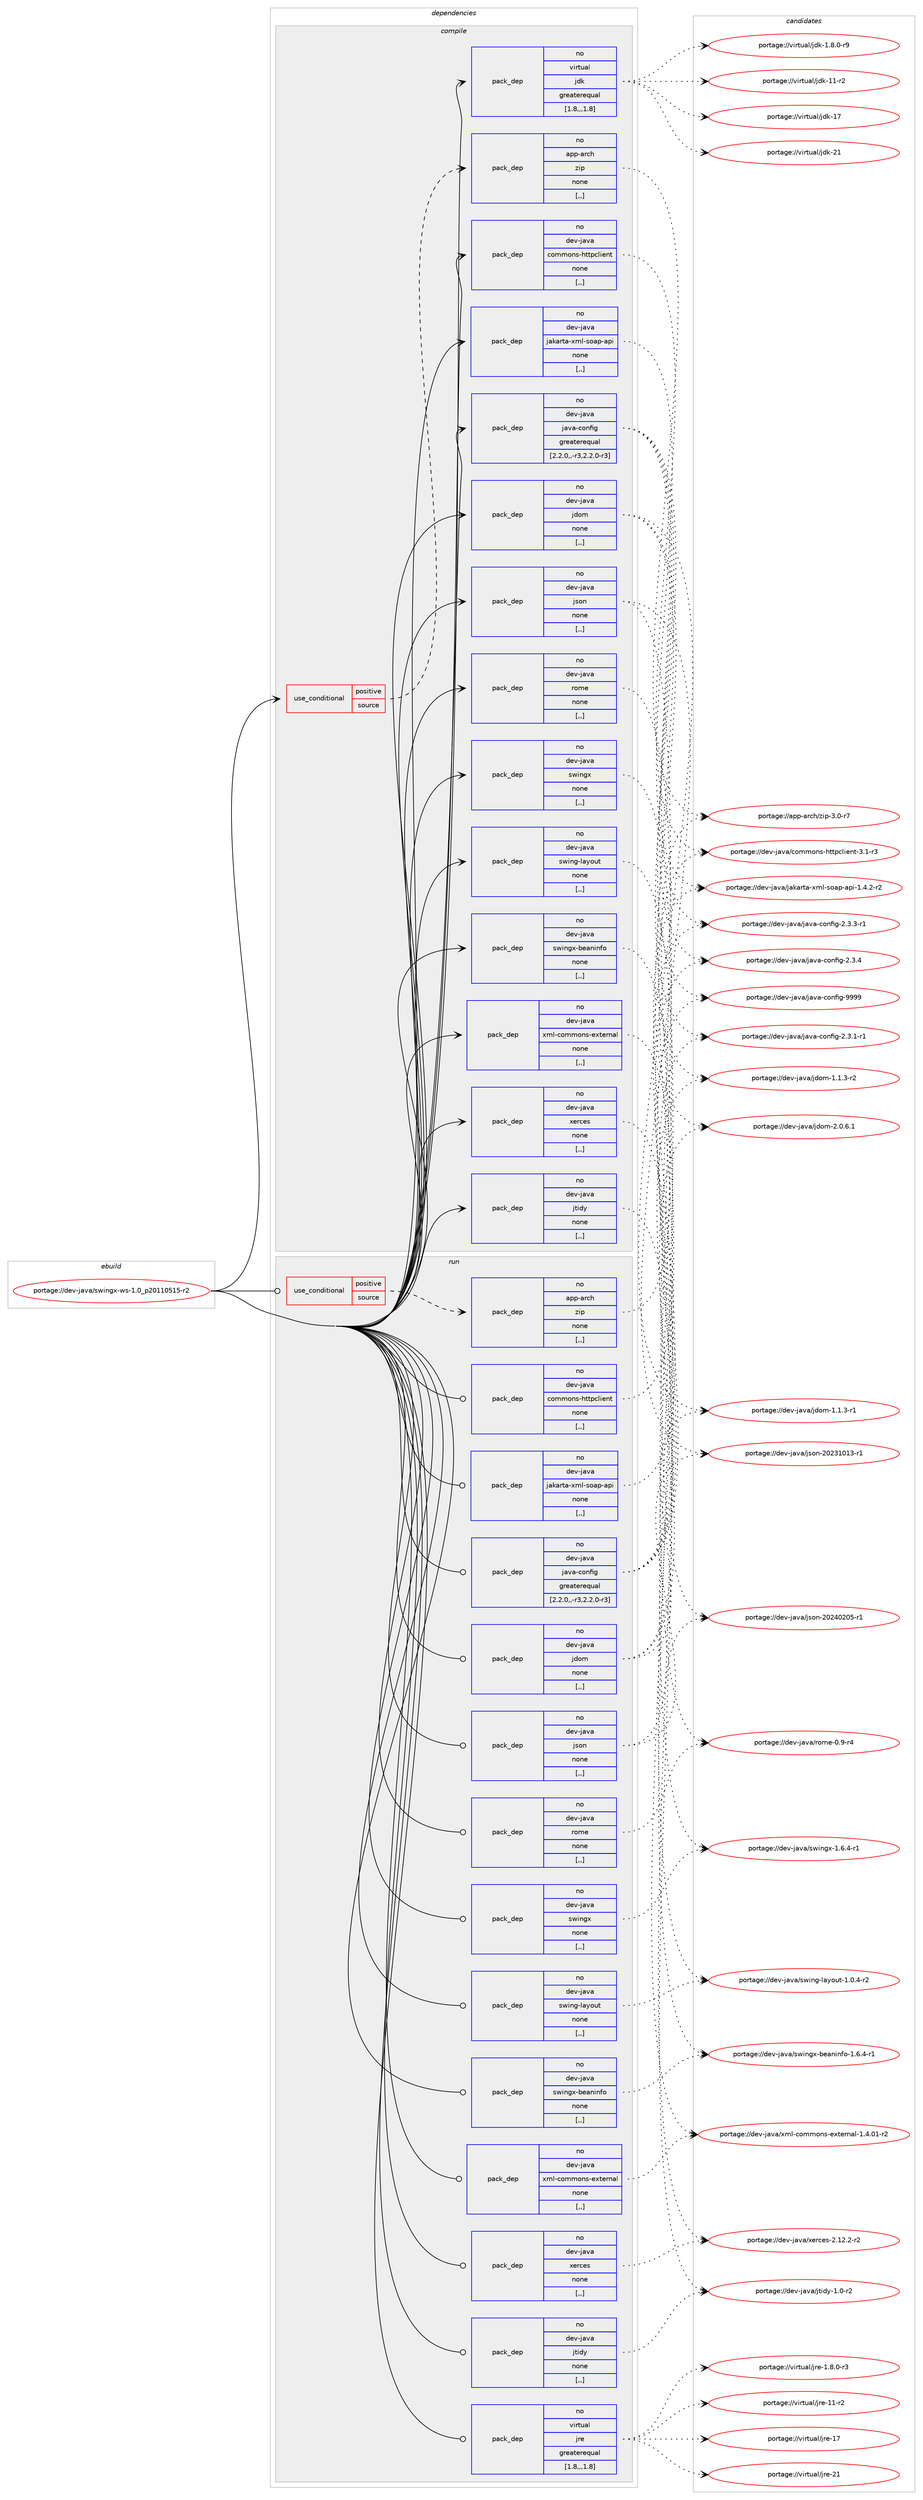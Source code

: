 digraph prolog {

# *************
# Graph options
# *************

newrank=true;
concentrate=true;
compound=true;
graph [rankdir=LR,fontname=Helvetica,fontsize=10,ranksep=1.5];#, ranksep=2.5, nodesep=0.2];
edge  [arrowhead=vee];
node  [fontname=Helvetica,fontsize=10];

# **********
# The ebuild
# **********

subgraph cluster_leftcol {
color=gray;
rank=same;
label=<<i>ebuild</i>>;
id [label="portage://dev-java/swingx-ws-1.0_p20110515-r2", color=red, width=4, href="../dev-java/swingx-ws-1.0_p20110515-r2.svg"];
}

# ****************
# The dependencies
# ****************

subgraph cluster_midcol {
color=gray;
label=<<i>dependencies</i>>;
subgraph cluster_compile {
fillcolor="#eeeeee";
style=filled;
label=<<i>compile</i>>;
subgraph cond21867 {
dependency95129 [label=<<TABLE BORDER="0" CELLBORDER="1" CELLSPACING="0" CELLPADDING="4"><TR><TD ROWSPAN="3" CELLPADDING="10">use_conditional</TD></TR><TR><TD>positive</TD></TR><TR><TD>source</TD></TR></TABLE>>, shape=none, color=red];
subgraph pack72230 {
dependency95130 [label=<<TABLE BORDER="0" CELLBORDER="1" CELLSPACING="0" CELLPADDING="4" WIDTH="220"><TR><TD ROWSPAN="6" CELLPADDING="30">pack_dep</TD></TR><TR><TD WIDTH="110">no</TD></TR><TR><TD>app-arch</TD></TR><TR><TD>zip</TD></TR><TR><TD>none</TD></TR><TR><TD>[,,]</TD></TR></TABLE>>, shape=none, color=blue];
}
dependency95129:e -> dependency95130:w [weight=20,style="dashed",arrowhead="vee"];
}
id:e -> dependency95129:w [weight=20,style="solid",arrowhead="vee"];
subgraph pack72231 {
dependency95131 [label=<<TABLE BORDER="0" CELLBORDER="1" CELLSPACING="0" CELLPADDING="4" WIDTH="220"><TR><TD ROWSPAN="6" CELLPADDING="30">pack_dep</TD></TR><TR><TD WIDTH="110">no</TD></TR><TR><TD>dev-java</TD></TR><TR><TD>commons-httpclient</TD></TR><TR><TD>none</TD></TR><TR><TD>[,,]</TD></TR></TABLE>>, shape=none, color=blue];
}
id:e -> dependency95131:w [weight=20,style="solid",arrowhead="vee"];
subgraph pack72232 {
dependency95132 [label=<<TABLE BORDER="0" CELLBORDER="1" CELLSPACING="0" CELLPADDING="4" WIDTH="220"><TR><TD ROWSPAN="6" CELLPADDING="30">pack_dep</TD></TR><TR><TD WIDTH="110">no</TD></TR><TR><TD>dev-java</TD></TR><TR><TD>jakarta-xml-soap-api</TD></TR><TR><TD>none</TD></TR><TR><TD>[,,]</TD></TR></TABLE>>, shape=none, color=blue];
}
id:e -> dependency95132:w [weight=20,style="solid",arrowhead="vee"];
subgraph pack72233 {
dependency95133 [label=<<TABLE BORDER="0" CELLBORDER="1" CELLSPACING="0" CELLPADDING="4" WIDTH="220"><TR><TD ROWSPAN="6" CELLPADDING="30">pack_dep</TD></TR><TR><TD WIDTH="110">no</TD></TR><TR><TD>dev-java</TD></TR><TR><TD>java-config</TD></TR><TR><TD>greaterequal</TD></TR><TR><TD>[2.2.0,,-r3,2.2.0-r3]</TD></TR></TABLE>>, shape=none, color=blue];
}
id:e -> dependency95133:w [weight=20,style="solid",arrowhead="vee"];
subgraph pack72234 {
dependency95134 [label=<<TABLE BORDER="0" CELLBORDER="1" CELLSPACING="0" CELLPADDING="4" WIDTH="220"><TR><TD ROWSPAN="6" CELLPADDING="30">pack_dep</TD></TR><TR><TD WIDTH="110">no</TD></TR><TR><TD>dev-java</TD></TR><TR><TD>jdom</TD></TR><TR><TD>none</TD></TR><TR><TD>[,,]</TD></TR></TABLE>>, shape=none, color=blue];
}
id:e -> dependency95134:w [weight=20,style="solid",arrowhead="vee"];
subgraph pack72235 {
dependency95135 [label=<<TABLE BORDER="0" CELLBORDER="1" CELLSPACING="0" CELLPADDING="4" WIDTH="220"><TR><TD ROWSPAN="6" CELLPADDING="30">pack_dep</TD></TR><TR><TD WIDTH="110">no</TD></TR><TR><TD>dev-java</TD></TR><TR><TD>json</TD></TR><TR><TD>none</TD></TR><TR><TD>[,,]</TD></TR></TABLE>>, shape=none, color=blue];
}
id:e -> dependency95135:w [weight=20,style="solid",arrowhead="vee"];
subgraph pack72236 {
dependency95136 [label=<<TABLE BORDER="0" CELLBORDER="1" CELLSPACING="0" CELLPADDING="4" WIDTH="220"><TR><TD ROWSPAN="6" CELLPADDING="30">pack_dep</TD></TR><TR><TD WIDTH="110">no</TD></TR><TR><TD>dev-java</TD></TR><TR><TD>jtidy</TD></TR><TR><TD>none</TD></TR><TR><TD>[,,]</TD></TR></TABLE>>, shape=none, color=blue];
}
id:e -> dependency95136:w [weight=20,style="solid",arrowhead="vee"];
subgraph pack72237 {
dependency95137 [label=<<TABLE BORDER="0" CELLBORDER="1" CELLSPACING="0" CELLPADDING="4" WIDTH="220"><TR><TD ROWSPAN="6" CELLPADDING="30">pack_dep</TD></TR><TR><TD WIDTH="110">no</TD></TR><TR><TD>dev-java</TD></TR><TR><TD>rome</TD></TR><TR><TD>none</TD></TR><TR><TD>[,,]</TD></TR></TABLE>>, shape=none, color=blue];
}
id:e -> dependency95137:w [weight=20,style="solid",arrowhead="vee"];
subgraph pack72238 {
dependency95138 [label=<<TABLE BORDER="0" CELLBORDER="1" CELLSPACING="0" CELLPADDING="4" WIDTH="220"><TR><TD ROWSPAN="6" CELLPADDING="30">pack_dep</TD></TR><TR><TD WIDTH="110">no</TD></TR><TR><TD>dev-java</TD></TR><TR><TD>swing-layout</TD></TR><TR><TD>none</TD></TR><TR><TD>[,,]</TD></TR></TABLE>>, shape=none, color=blue];
}
id:e -> dependency95138:w [weight=20,style="solid",arrowhead="vee"];
subgraph pack72239 {
dependency95139 [label=<<TABLE BORDER="0" CELLBORDER="1" CELLSPACING="0" CELLPADDING="4" WIDTH="220"><TR><TD ROWSPAN="6" CELLPADDING="30">pack_dep</TD></TR><TR><TD WIDTH="110">no</TD></TR><TR><TD>dev-java</TD></TR><TR><TD>swingx</TD></TR><TR><TD>none</TD></TR><TR><TD>[,,]</TD></TR></TABLE>>, shape=none, color=blue];
}
id:e -> dependency95139:w [weight=20,style="solid",arrowhead="vee"];
subgraph pack72240 {
dependency95140 [label=<<TABLE BORDER="0" CELLBORDER="1" CELLSPACING="0" CELLPADDING="4" WIDTH="220"><TR><TD ROWSPAN="6" CELLPADDING="30">pack_dep</TD></TR><TR><TD WIDTH="110">no</TD></TR><TR><TD>dev-java</TD></TR><TR><TD>swingx-beaninfo</TD></TR><TR><TD>none</TD></TR><TR><TD>[,,]</TD></TR></TABLE>>, shape=none, color=blue];
}
id:e -> dependency95140:w [weight=20,style="solid",arrowhead="vee"];
subgraph pack72241 {
dependency95141 [label=<<TABLE BORDER="0" CELLBORDER="1" CELLSPACING="0" CELLPADDING="4" WIDTH="220"><TR><TD ROWSPAN="6" CELLPADDING="30">pack_dep</TD></TR><TR><TD WIDTH="110">no</TD></TR><TR><TD>dev-java</TD></TR><TR><TD>xerces</TD></TR><TR><TD>none</TD></TR><TR><TD>[,,]</TD></TR></TABLE>>, shape=none, color=blue];
}
id:e -> dependency95141:w [weight=20,style="solid",arrowhead="vee"];
subgraph pack72242 {
dependency95142 [label=<<TABLE BORDER="0" CELLBORDER="1" CELLSPACING="0" CELLPADDING="4" WIDTH="220"><TR><TD ROWSPAN="6" CELLPADDING="30">pack_dep</TD></TR><TR><TD WIDTH="110">no</TD></TR><TR><TD>dev-java</TD></TR><TR><TD>xml-commons-external</TD></TR><TR><TD>none</TD></TR><TR><TD>[,,]</TD></TR></TABLE>>, shape=none, color=blue];
}
id:e -> dependency95142:w [weight=20,style="solid",arrowhead="vee"];
subgraph pack72243 {
dependency95143 [label=<<TABLE BORDER="0" CELLBORDER="1" CELLSPACING="0" CELLPADDING="4" WIDTH="220"><TR><TD ROWSPAN="6" CELLPADDING="30">pack_dep</TD></TR><TR><TD WIDTH="110">no</TD></TR><TR><TD>virtual</TD></TR><TR><TD>jdk</TD></TR><TR><TD>greaterequal</TD></TR><TR><TD>[1.8,,,1.8]</TD></TR></TABLE>>, shape=none, color=blue];
}
id:e -> dependency95143:w [weight=20,style="solid",arrowhead="vee"];
}
subgraph cluster_compileandrun {
fillcolor="#eeeeee";
style=filled;
label=<<i>compile and run</i>>;
}
subgraph cluster_run {
fillcolor="#eeeeee";
style=filled;
label=<<i>run</i>>;
subgraph cond21868 {
dependency95144 [label=<<TABLE BORDER="0" CELLBORDER="1" CELLSPACING="0" CELLPADDING="4"><TR><TD ROWSPAN="3" CELLPADDING="10">use_conditional</TD></TR><TR><TD>positive</TD></TR><TR><TD>source</TD></TR></TABLE>>, shape=none, color=red];
subgraph pack72244 {
dependency95145 [label=<<TABLE BORDER="0" CELLBORDER="1" CELLSPACING="0" CELLPADDING="4" WIDTH="220"><TR><TD ROWSPAN="6" CELLPADDING="30">pack_dep</TD></TR><TR><TD WIDTH="110">no</TD></TR><TR><TD>app-arch</TD></TR><TR><TD>zip</TD></TR><TR><TD>none</TD></TR><TR><TD>[,,]</TD></TR></TABLE>>, shape=none, color=blue];
}
dependency95144:e -> dependency95145:w [weight=20,style="dashed",arrowhead="vee"];
}
id:e -> dependency95144:w [weight=20,style="solid",arrowhead="odot"];
subgraph pack72245 {
dependency95146 [label=<<TABLE BORDER="0" CELLBORDER="1" CELLSPACING="0" CELLPADDING="4" WIDTH="220"><TR><TD ROWSPAN="6" CELLPADDING="30">pack_dep</TD></TR><TR><TD WIDTH="110">no</TD></TR><TR><TD>dev-java</TD></TR><TR><TD>commons-httpclient</TD></TR><TR><TD>none</TD></TR><TR><TD>[,,]</TD></TR></TABLE>>, shape=none, color=blue];
}
id:e -> dependency95146:w [weight=20,style="solid",arrowhead="odot"];
subgraph pack72246 {
dependency95147 [label=<<TABLE BORDER="0" CELLBORDER="1" CELLSPACING="0" CELLPADDING="4" WIDTH="220"><TR><TD ROWSPAN="6" CELLPADDING="30">pack_dep</TD></TR><TR><TD WIDTH="110">no</TD></TR><TR><TD>dev-java</TD></TR><TR><TD>jakarta-xml-soap-api</TD></TR><TR><TD>none</TD></TR><TR><TD>[,,]</TD></TR></TABLE>>, shape=none, color=blue];
}
id:e -> dependency95147:w [weight=20,style="solid",arrowhead="odot"];
subgraph pack72247 {
dependency95148 [label=<<TABLE BORDER="0" CELLBORDER="1" CELLSPACING="0" CELLPADDING="4" WIDTH="220"><TR><TD ROWSPAN="6" CELLPADDING="30">pack_dep</TD></TR><TR><TD WIDTH="110">no</TD></TR><TR><TD>dev-java</TD></TR><TR><TD>java-config</TD></TR><TR><TD>greaterequal</TD></TR><TR><TD>[2.2.0,,-r3,2.2.0-r3]</TD></TR></TABLE>>, shape=none, color=blue];
}
id:e -> dependency95148:w [weight=20,style="solid",arrowhead="odot"];
subgraph pack72248 {
dependency95149 [label=<<TABLE BORDER="0" CELLBORDER="1" CELLSPACING="0" CELLPADDING="4" WIDTH="220"><TR><TD ROWSPAN="6" CELLPADDING="30">pack_dep</TD></TR><TR><TD WIDTH="110">no</TD></TR><TR><TD>dev-java</TD></TR><TR><TD>jdom</TD></TR><TR><TD>none</TD></TR><TR><TD>[,,]</TD></TR></TABLE>>, shape=none, color=blue];
}
id:e -> dependency95149:w [weight=20,style="solid",arrowhead="odot"];
subgraph pack72249 {
dependency95150 [label=<<TABLE BORDER="0" CELLBORDER="1" CELLSPACING="0" CELLPADDING="4" WIDTH="220"><TR><TD ROWSPAN="6" CELLPADDING="30">pack_dep</TD></TR><TR><TD WIDTH="110">no</TD></TR><TR><TD>dev-java</TD></TR><TR><TD>json</TD></TR><TR><TD>none</TD></TR><TR><TD>[,,]</TD></TR></TABLE>>, shape=none, color=blue];
}
id:e -> dependency95150:w [weight=20,style="solid",arrowhead="odot"];
subgraph pack72250 {
dependency95151 [label=<<TABLE BORDER="0" CELLBORDER="1" CELLSPACING="0" CELLPADDING="4" WIDTH="220"><TR><TD ROWSPAN="6" CELLPADDING="30">pack_dep</TD></TR><TR><TD WIDTH="110">no</TD></TR><TR><TD>dev-java</TD></TR><TR><TD>jtidy</TD></TR><TR><TD>none</TD></TR><TR><TD>[,,]</TD></TR></TABLE>>, shape=none, color=blue];
}
id:e -> dependency95151:w [weight=20,style="solid",arrowhead="odot"];
subgraph pack72251 {
dependency95152 [label=<<TABLE BORDER="0" CELLBORDER="1" CELLSPACING="0" CELLPADDING="4" WIDTH="220"><TR><TD ROWSPAN="6" CELLPADDING="30">pack_dep</TD></TR><TR><TD WIDTH="110">no</TD></TR><TR><TD>dev-java</TD></TR><TR><TD>rome</TD></TR><TR><TD>none</TD></TR><TR><TD>[,,]</TD></TR></TABLE>>, shape=none, color=blue];
}
id:e -> dependency95152:w [weight=20,style="solid",arrowhead="odot"];
subgraph pack72252 {
dependency95153 [label=<<TABLE BORDER="0" CELLBORDER="1" CELLSPACING="0" CELLPADDING="4" WIDTH="220"><TR><TD ROWSPAN="6" CELLPADDING="30">pack_dep</TD></TR><TR><TD WIDTH="110">no</TD></TR><TR><TD>dev-java</TD></TR><TR><TD>swing-layout</TD></TR><TR><TD>none</TD></TR><TR><TD>[,,]</TD></TR></TABLE>>, shape=none, color=blue];
}
id:e -> dependency95153:w [weight=20,style="solid",arrowhead="odot"];
subgraph pack72253 {
dependency95154 [label=<<TABLE BORDER="0" CELLBORDER="1" CELLSPACING="0" CELLPADDING="4" WIDTH="220"><TR><TD ROWSPAN="6" CELLPADDING="30">pack_dep</TD></TR><TR><TD WIDTH="110">no</TD></TR><TR><TD>dev-java</TD></TR><TR><TD>swingx</TD></TR><TR><TD>none</TD></TR><TR><TD>[,,]</TD></TR></TABLE>>, shape=none, color=blue];
}
id:e -> dependency95154:w [weight=20,style="solid",arrowhead="odot"];
subgraph pack72254 {
dependency95155 [label=<<TABLE BORDER="0" CELLBORDER="1" CELLSPACING="0" CELLPADDING="4" WIDTH="220"><TR><TD ROWSPAN="6" CELLPADDING="30">pack_dep</TD></TR><TR><TD WIDTH="110">no</TD></TR><TR><TD>dev-java</TD></TR><TR><TD>swingx-beaninfo</TD></TR><TR><TD>none</TD></TR><TR><TD>[,,]</TD></TR></TABLE>>, shape=none, color=blue];
}
id:e -> dependency95155:w [weight=20,style="solid",arrowhead="odot"];
subgraph pack72255 {
dependency95156 [label=<<TABLE BORDER="0" CELLBORDER="1" CELLSPACING="0" CELLPADDING="4" WIDTH="220"><TR><TD ROWSPAN="6" CELLPADDING="30">pack_dep</TD></TR><TR><TD WIDTH="110">no</TD></TR><TR><TD>dev-java</TD></TR><TR><TD>xerces</TD></TR><TR><TD>none</TD></TR><TR><TD>[,,]</TD></TR></TABLE>>, shape=none, color=blue];
}
id:e -> dependency95156:w [weight=20,style="solid",arrowhead="odot"];
subgraph pack72256 {
dependency95157 [label=<<TABLE BORDER="0" CELLBORDER="1" CELLSPACING="0" CELLPADDING="4" WIDTH="220"><TR><TD ROWSPAN="6" CELLPADDING="30">pack_dep</TD></TR><TR><TD WIDTH="110">no</TD></TR><TR><TD>dev-java</TD></TR><TR><TD>xml-commons-external</TD></TR><TR><TD>none</TD></TR><TR><TD>[,,]</TD></TR></TABLE>>, shape=none, color=blue];
}
id:e -> dependency95157:w [weight=20,style="solid",arrowhead="odot"];
subgraph pack72257 {
dependency95158 [label=<<TABLE BORDER="0" CELLBORDER="1" CELLSPACING="0" CELLPADDING="4" WIDTH="220"><TR><TD ROWSPAN="6" CELLPADDING="30">pack_dep</TD></TR><TR><TD WIDTH="110">no</TD></TR><TR><TD>virtual</TD></TR><TR><TD>jre</TD></TR><TR><TD>greaterequal</TD></TR><TR><TD>[1.8,,,1.8]</TD></TR></TABLE>>, shape=none, color=blue];
}
id:e -> dependency95158:w [weight=20,style="solid",arrowhead="odot"];
}
}

# **************
# The candidates
# **************

subgraph cluster_choices {
rank=same;
color=gray;
label=<<i>candidates</i>>;

subgraph choice72230 {
color=black;
nodesep=1;
choice9711211245971149910447122105112455146484511455 [label="portage://app-arch/zip-3.0-r7", color=red, width=4,href="../app-arch/zip-3.0-r7.svg"];
dependency95130:e -> choice9711211245971149910447122105112455146484511455:w [style=dotted,weight="100"];
}
subgraph choice72231 {
color=black;
nodesep=1;
choice10010111845106971189747991111091091111101154510411611611299108105101110116455146494511451 [label="portage://dev-java/commons-httpclient-3.1-r3", color=red, width=4,href="../dev-java/commons-httpclient-3.1-r3.svg"];
dependency95131:e -> choice10010111845106971189747991111091091111101154510411611611299108105101110116455146494511451:w [style=dotted,weight="100"];
}
subgraph choice72232 {
color=black;
nodesep=1;
choice1001011184510697118974710697107971141169745120109108451151119711245971121054549465246504511450 [label="portage://dev-java/jakarta-xml-soap-api-1.4.2-r2", color=red, width=4,href="../dev-java/jakarta-xml-soap-api-1.4.2-r2.svg"];
dependency95132:e -> choice1001011184510697118974710697107971141169745120109108451151119711245971121054549465246504511450:w [style=dotted,weight="100"];
}
subgraph choice72233 {
color=black;
nodesep=1;
choice10010111845106971189747106971189745991111101021051034550465146494511449 [label="portage://dev-java/java-config-2.3.1-r1", color=red, width=4,href="../dev-java/java-config-2.3.1-r1.svg"];
choice10010111845106971189747106971189745991111101021051034550465146514511449 [label="portage://dev-java/java-config-2.3.3-r1", color=red, width=4,href="../dev-java/java-config-2.3.3-r1.svg"];
choice1001011184510697118974710697118974599111110102105103455046514652 [label="portage://dev-java/java-config-2.3.4", color=red, width=4,href="../dev-java/java-config-2.3.4.svg"];
choice10010111845106971189747106971189745991111101021051034557575757 [label="portage://dev-java/java-config-9999", color=red, width=4,href="../dev-java/java-config-9999.svg"];
dependency95133:e -> choice10010111845106971189747106971189745991111101021051034550465146494511449:w [style=dotted,weight="100"];
dependency95133:e -> choice10010111845106971189747106971189745991111101021051034550465146514511449:w [style=dotted,weight="100"];
dependency95133:e -> choice1001011184510697118974710697118974599111110102105103455046514652:w [style=dotted,weight="100"];
dependency95133:e -> choice10010111845106971189747106971189745991111101021051034557575757:w [style=dotted,weight="100"];
}
subgraph choice72234 {
color=black;
nodesep=1;
choice100101118451069711897471061001111094549464946514511449 [label="portage://dev-java/jdom-1.1.3-r1", color=red, width=4,href="../dev-java/jdom-1.1.3-r1.svg"];
choice100101118451069711897471061001111094549464946514511450 [label="portage://dev-java/jdom-1.1.3-r2", color=red, width=4,href="../dev-java/jdom-1.1.3-r2.svg"];
choice100101118451069711897471061001111094550464846544649 [label="portage://dev-java/jdom-2.0.6.1", color=red, width=4,href="../dev-java/jdom-2.0.6.1.svg"];
dependency95134:e -> choice100101118451069711897471061001111094549464946514511449:w [style=dotted,weight="100"];
dependency95134:e -> choice100101118451069711897471061001111094549464946514511450:w [style=dotted,weight="100"];
dependency95134:e -> choice100101118451069711897471061001111094550464846544649:w [style=dotted,weight="100"];
}
subgraph choice72235 {
color=black;
nodesep=1;
choice100101118451069711897471061151111104550485051494849514511449 [label="portage://dev-java/json-20231013-r1", color=red, width=4,href="../dev-java/json-20231013-r1.svg"];
choice100101118451069711897471061151111104550485052485048534511449 [label="portage://dev-java/json-20240205-r1", color=red, width=4,href="../dev-java/json-20240205-r1.svg"];
dependency95135:e -> choice100101118451069711897471061151111104550485051494849514511449:w [style=dotted,weight="100"];
dependency95135:e -> choice100101118451069711897471061151111104550485052485048534511449:w [style=dotted,weight="100"];
}
subgraph choice72236 {
color=black;
nodesep=1;
choice10010111845106971189747106116105100121454946484511450 [label="portage://dev-java/jtidy-1.0-r2", color=red, width=4,href="../dev-java/jtidy-1.0-r2.svg"];
dependency95136:e -> choice10010111845106971189747106116105100121454946484511450:w [style=dotted,weight="100"];
}
subgraph choice72237 {
color=black;
nodesep=1;
choice10010111845106971189747114111109101454846574511452 [label="portage://dev-java/rome-0.9-r4", color=red, width=4,href="../dev-java/rome-0.9-r4.svg"];
dependency95137:e -> choice10010111845106971189747114111109101454846574511452:w [style=dotted,weight="100"];
}
subgraph choice72238 {
color=black;
nodesep=1;
choice1001011184510697118974711511910511010345108971211111171164549464846524511450 [label="portage://dev-java/swing-layout-1.0.4-r2", color=red, width=4,href="../dev-java/swing-layout-1.0.4-r2.svg"];
dependency95138:e -> choice1001011184510697118974711511910511010345108971211111171164549464846524511450:w [style=dotted,weight="100"];
}
subgraph choice72239 {
color=black;
nodesep=1;
choice100101118451069711897471151191051101031204549465446524511449 [label="portage://dev-java/swingx-1.6.4-r1", color=red, width=4,href="../dev-java/swingx-1.6.4-r1.svg"];
dependency95139:e -> choice100101118451069711897471151191051101031204549465446524511449:w [style=dotted,weight="100"];
}
subgraph choice72240 {
color=black;
nodesep=1;
choice100101118451069711897471151191051101031204598101971101051101021114549465446524511449 [label="portage://dev-java/swingx-beaninfo-1.6.4-r1", color=red, width=4,href="../dev-java/swingx-beaninfo-1.6.4-r1.svg"];
dependency95140:e -> choice100101118451069711897471151191051101031204598101971101051101021114549465446524511449:w [style=dotted,weight="100"];
}
subgraph choice72241 {
color=black;
nodesep=1;
choice1001011184510697118974712010111499101115455046495046504511450 [label="portage://dev-java/xerces-2.12.2-r2", color=red, width=4,href="../dev-java/xerces-2.12.2-r2.svg"];
dependency95141:e -> choice1001011184510697118974712010111499101115455046495046504511450:w [style=dotted,weight="100"];
}
subgraph choice72242 {
color=black;
nodesep=1;
choice1001011184510697118974712010910845991111091091111101154510112011610111411097108454946524648494511450 [label="portage://dev-java/xml-commons-external-1.4.01-r2", color=red, width=4,href="../dev-java/xml-commons-external-1.4.01-r2.svg"];
dependency95142:e -> choice1001011184510697118974712010910845991111091091111101154510112011610111411097108454946524648494511450:w [style=dotted,weight="100"];
}
subgraph choice72243 {
color=black;
nodesep=1;
choice11810511411611797108471061001074549465646484511457 [label="portage://virtual/jdk-1.8.0-r9", color=red, width=4,href="../virtual/jdk-1.8.0-r9.svg"];
choice11810511411611797108471061001074549494511450 [label="portage://virtual/jdk-11-r2", color=red, width=4,href="../virtual/jdk-11-r2.svg"];
choice1181051141161179710847106100107454955 [label="portage://virtual/jdk-17", color=red, width=4,href="../virtual/jdk-17.svg"];
choice1181051141161179710847106100107455049 [label="portage://virtual/jdk-21", color=red, width=4,href="../virtual/jdk-21.svg"];
dependency95143:e -> choice11810511411611797108471061001074549465646484511457:w [style=dotted,weight="100"];
dependency95143:e -> choice11810511411611797108471061001074549494511450:w [style=dotted,weight="100"];
dependency95143:e -> choice1181051141161179710847106100107454955:w [style=dotted,weight="100"];
dependency95143:e -> choice1181051141161179710847106100107455049:w [style=dotted,weight="100"];
}
subgraph choice72244 {
color=black;
nodesep=1;
choice9711211245971149910447122105112455146484511455 [label="portage://app-arch/zip-3.0-r7", color=red, width=4,href="../app-arch/zip-3.0-r7.svg"];
dependency95145:e -> choice9711211245971149910447122105112455146484511455:w [style=dotted,weight="100"];
}
subgraph choice72245 {
color=black;
nodesep=1;
choice10010111845106971189747991111091091111101154510411611611299108105101110116455146494511451 [label="portage://dev-java/commons-httpclient-3.1-r3", color=red, width=4,href="../dev-java/commons-httpclient-3.1-r3.svg"];
dependency95146:e -> choice10010111845106971189747991111091091111101154510411611611299108105101110116455146494511451:w [style=dotted,weight="100"];
}
subgraph choice72246 {
color=black;
nodesep=1;
choice1001011184510697118974710697107971141169745120109108451151119711245971121054549465246504511450 [label="portage://dev-java/jakarta-xml-soap-api-1.4.2-r2", color=red, width=4,href="../dev-java/jakarta-xml-soap-api-1.4.2-r2.svg"];
dependency95147:e -> choice1001011184510697118974710697107971141169745120109108451151119711245971121054549465246504511450:w [style=dotted,weight="100"];
}
subgraph choice72247 {
color=black;
nodesep=1;
choice10010111845106971189747106971189745991111101021051034550465146494511449 [label="portage://dev-java/java-config-2.3.1-r1", color=red, width=4,href="../dev-java/java-config-2.3.1-r1.svg"];
choice10010111845106971189747106971189745991111101021051034550465146514511449 [label="portage://dev-java/java-config-2.3.3-r1", color=red, width=4,href="../dev-java/java-config-2.3.3-r1.svg"];
choice1001011184510697118974710697118974599111110102105103455046514652 [label="portage://dev-java/java-config-2.3.4", color=red, width=4,href="../dev-java/java-config-2.3.4.svg"];
choice10010111845106971189747106971189745991111101021051034557575757 [label="portage://dev-java/java-config-9999", color=red, width=4,href="../dev-java/java-config-9999.svg"];
dependency95148:e -> choice10010111845106971189747106971189745991111101021051034550465146494511449:w [style=dotted,weight="100"];
dependency95148:e -> choice10010111845106971189747106971189745991111101021051034550465146514511449:w [style=dotted,weight="100"];
dependency95148:e -> choice1001011184510697118974710697118974599111110102105103455046514652:w [style=dotted,weight="100"];
dependency95148:e -> choice10010111845106971189747106971189745991111101021051034557575757:w [style=dotted,weight="100"];
}
subgraph choice72248 {
color=black;
nodesep=1;
choice100101118451069711897471061001111094549464946514511449 [label="portage://dev-java/jdom-1.1.3-r1", color=red, width=4,href="../dev-java/jdom-1.1.3-r1.svg"];
choice100101118451069711897471061001111094549464946514511450 [label="portage://dev-java/jdom-1.1.3-r2", color=red, width=4,href="../dev-java/jdom-1.1.3-r2.svg"];
choice100101118451069711897471061001111094550464846544649 [label="portage://dev-java/jdom-2.0.6.1", color=red, width=4,href="../dev-java/jdom-2.0.6.1.svg"];
dependency95149:e -> choice100101118451069711897471061001111094549464946514511449:w [style=dotted,weight="100"];
dependency95149:e -> choice100101118451069711897471061001111094549464946514511450:w [style=dotted,weight="100"];
dependency95149:e -> choice100101118451069711897471061001111094550464846544649:w [style=dotted,weight="100"];
}
subgraph choice72249 {
color=black;
nodesep=1;
choice100101118451069711897471061151111104550485051494849514511449 [label="portage://dev-java/json-20231013-r1", color=red, width=4,href="../dev-java/json-20231013-r1.svg"];
choice100101118451069711897471061151111104550485052485048534511449 [label="portage://dev-java/json-20240205-r1", color=red, width=4,href="../dev-java/json-20240205-r1.svg"];
dependency95150:e -> choice100101118451069711897471061151111104550485051494849514511449:w [style=dotted,weight="100"];
dependency95150:e -> choice100101118451069711897471061151111104550485052485048534511449:w [style=dotted,weight="100"];
}
subgraph choice72250 {
color=black;
nodesep=1;
choice10010111845106971189747106116105100121454946484511450 [label="portage://dev-java/jtidy-1.0-r2", color=red, width=4,href="../dev-java/jtidy-1.0-r2.svg"];
dependency95151:e -> choice10010111845106971189747106116105100121454946484511450:w [style=dotted,weight="100"];
}
subgraph choice72251 {
color=black;
nodesep=1;
choice10010111845106971189747114111109101454846574511452 [label="portage://dev-java/rome-0.9-r4", color=red, width=4,href="../dev-java/rome-0.9-r4.svg"];
dependency95152:e -> choice10010111845106971189747114111109101454846574511452:w [style=dotted,weight="100"];
}
subgraph choice72252 {
color=black;
nodesep=1;
choice1001011184510697118974711511910511010345108971211111171164549464846524511450 [label="portage://dev-java/swing-layout-1.0.4-r2", color=red, width=4,href="../dev-java/swing-layout-1.0.4-r2.svg"];
dependency95153:e -> choice1001011184510697118974711511910511010345108971211111171164549464846524511450:w [style=dotted,weight="100"];
}
subgraph choice72253 {
color=black;
nodesep=1;
choice100101118451069711897471151191051101031204549465446524511449 [label="portage://dev-java/swingx-1.6.4-r1", color=red, width=4,href="../dev-java/swingx-1.6.4-r1.svg"];
dependency95154:e -> choice100101118451069711897471151191051101031204549465446524511449:w [style=dotted,weight="100"];
}
subgraph choice72254 {
color=black;
nodesep=1;
choice100101118451069711897471151191051101031204598101971101051101021114549465446524511449 [label="portage://dev-java/swingx-beaninfo-1.6.4-r1", color=red, width=4,href="../dev-java/swingx-beaninfo-1.6.4-r1.svg"];
dependency95155:e -> choice100101118451069711897471151191051101031204598101971101051101021114549465446524511449:w [style=dotted,weight="100"];
}
subgraph choice72255 {
color=black;
nodesep=1;
choice1001011184510697118974712010111499101115455046495046504511450 [label="portage://dev-java/xerces-2.12.2-r2", color=red, width=4,href="../dev-java/xerces-2.12.2-r2.svg"];
dependency95156:e -> choice1001011184510697118974712010111499101115455046495046504511450:w [style=dotted,weight="100"];
}
subgraph choice72256 {
color=black;
nodesep=1;
choice1001011184510697118974712010910845991111091091111101154510112011610111411097108454946524648494511450 [label="portage://dev-java/xml-commons-external-1.4.01-r2", color=red, width=4,href="../dev-java/xml-commons-external-1.4.01-r2.svg"];
dependency95157:e -> choice1001011184510697118974712010910845991111091091111101154510112011610111411097108454946524648494511450:w [style=dotted,weight="100"];
}
subgraph choice72257 {
color=black;
nodesep=1;
choice11810511411611797108471061141014549465646484511451 [label="portage://virtual/jre-1.8.0-r3", color=red, width=4,href="../virtual/jre-1.8.0-r3.svg"];
choice11810511411611797108471061141014549494511450 [label="portage://virtual/jre-11-r2", color=red, width=4,href="../virtual/jre-11-r2.svg"];
choice1181051141161179710847106114101454955 [label="portage://virtual/jre-17", color=red, width=4,href="../virtual/jre-17.svg"];
choice1181051141161179710847106114101455049 [label="portage://virtual/jre-21", color=red, width=4,href="../virtual/jre-21.svg"];
dependency95158:e -> choice11810511411611797108471061141014549465646484511451:w [style=dotted,weight="100"];
dependency95158:e -> choice11810511411611797108471061141014549494511450:w [style=dotted,weight="100"];
dependency95158:e -> choice1181051141161179710847106114101454955:w [style=dotted,weight="100"];
dependency95158:e -> choice1181051141161179710847106114101455049:w [style=dotted,weight="100"];
}
}

}
